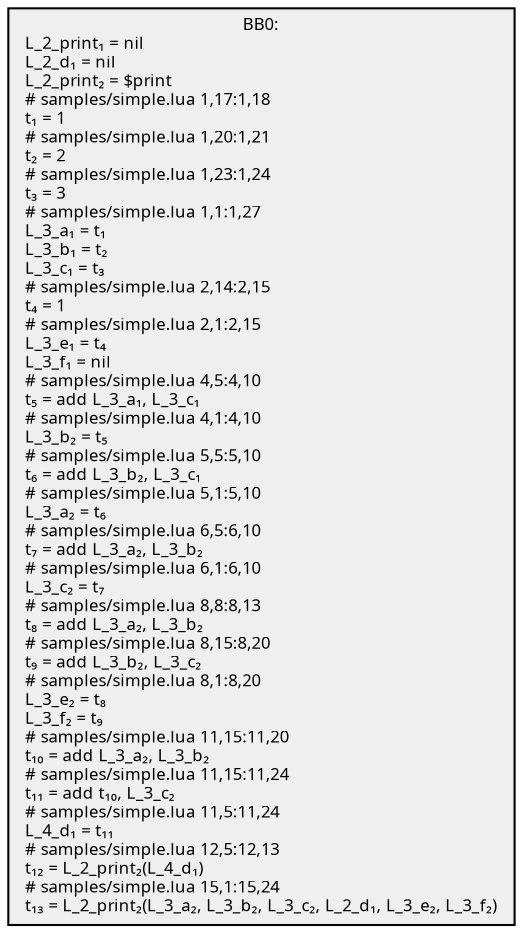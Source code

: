 digraph {
  node[shape=box style=filled fontsize=8 fontname="Cascadia Code" fillcolor="#efefef"];
  BB0 [label="BB0:\nL_2_print₁ = nil\lL_2_d₁ = nil\lL_2_print₂ = $print\l# samples/simple.lua 1,17:1,18\lt₁ = 1\l# samples/simple.lua 1,20:1,21\lt₂ = 2\l# samples/simple.lua 1,23:1,24\lt₃ = 3\l# samples/simple.lua 1,1:1,27\lL_3_a₁ = t₁\lL_3_b₁ = t₂\lL_3_c₁ = t₃\l# samples/simple.lua 2,14:2,15\lt₄ = 1\l# samples/simple.lua 2,1:2,15\lL_3_e₁ = t₄\lL_3_f₁ = nil\l# samples/simple.lua 4,5:4,10\lt₅ = add L_3_a₁, L_3_c₁\l# samples/simple.lua 4,1:4,10\lL_3_b₂ = t₅\l# samples/simple.lua 5,5:5,10\lt₆ = add L_3_b₂, L_3_c₁\l# samples/simple.lua 5,1:5,10\lL_3_a₂ = t₆\l# samples/simple.lua 6,5:6,10\lt₇ = add L_3_a₂, L_3_b₂\l# samples/simple.lua 6,1:6,10\lL_3_c₂ = t₇\l# samples/simple.lua 8,8:8,13\lt₈ = add L_3_a₂, L_3_b₂\l# samples/simple.lua 8,15:8,20\lt₉ = add L_3_b₂, L_3_c₂\l# samples/simple.lua 8,1:8,20\lL_3_e₂ = t₈\lL_3_f₂ = t₉\l# samples/simple.lua 11,15:11,20\lt₁₀ = add L_3_a₂, L_3_b₂\l# samples/simple.lua 11,15:11,24\lt₁₁ = add t₁₀, L_3_c₂\l# samples/simple.lua 11,5:11,24\lL_4_d₁ = t₁₁\l# samples/simple.lua 12,5:12,13\lt₁₂ = L_2_print₂(L_4_d₁)\l# samples/simple.lua 15,1:15,24\lt₁₃ = L_2_print₂(L_3_a₂, L_3_b₂, L_3_c₂, L_2_d₁, L_3_e₂, L_3_f₂)\l"];

}
